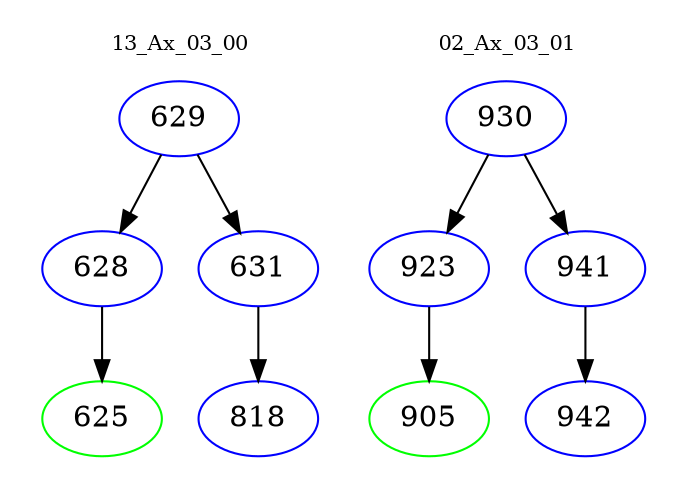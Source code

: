 digraph{
subgraph cluster_0 {
color = white
label = "13_Ax_03_00";
fontsize=10;
T0_629 [label="629", color="blue"]
T0_629 -> T0_628 [color="black"]
T0_628 [label="628", color="blue"]
T0_628 -> T0_625 [color="black"]
T0_625 [label="625", color="green"]
T0_629 -> T0_631 [color="black"]
T0_631 [label="631", color="blue"]
T0_631 -> T0_818 [color="black"]
T0_818 [label="818", color="blue"]
}
subgraph cluster_1 {
color = white
label = "02_Ax_03_01";
fontsize=10;
T1_930 [label="930", color="blue"]
T1_930 -> T1_923 [color="black"]
T1_923 [label="923", color="blue"]
T1_923 -> T1_905 [color="black"]
T1_905 [label="905", color="green"]
T1_930 -> T1_941 [color="black"]
T1_941 [label="941", color="blue"]
T1_941 -> T1_942 [color="black"]
T1_942 [label="942", color="blue"]
}
}
